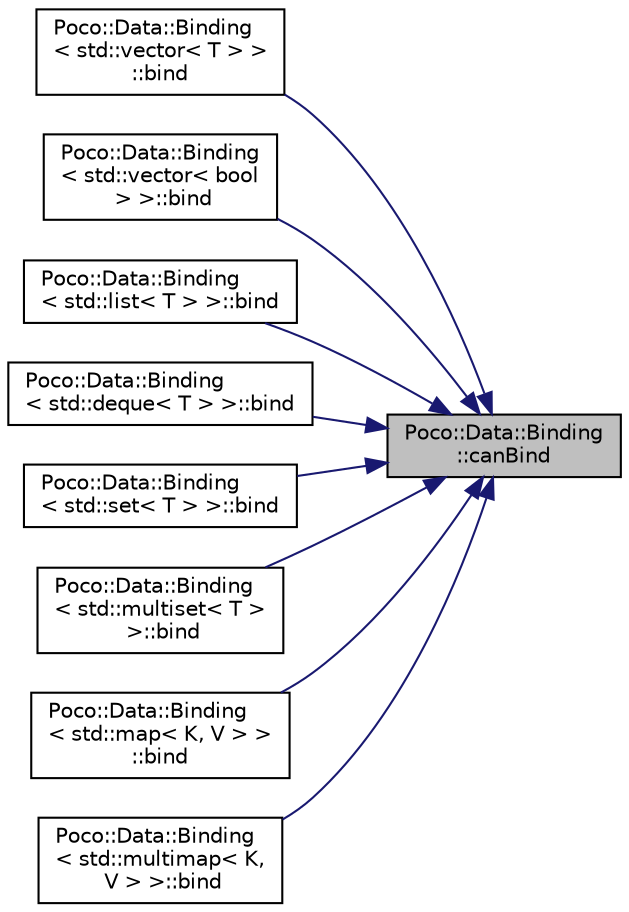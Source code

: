 digraph "Poco::Data::Binding::canBind"
{
 // LATEX_PDF_SIZE
  edge [fontname="Helvetica",fontsize="10",labelfontname="Helvetica",labelfontsize="10"];
  node [fontname="Helvetica",fontsize="10",shape=record];
  rankdir="RL";
  Node1 [label="Poco::Data::Binding\l::canBind",height=0.2,width=0.4,color="black", fillcolor="grey75", style="filled", fontcolor="black",tooltip=" "];
  Node1 -> Node2 [dir="back",color="midnightblue",fontsize="10",style="solid"];
  Node2 [label="Poco::Data::Binding\l\< std::vector\< T \> \>\l::bind",height=0.2,width=0.4,color="black", fillcolor="white", style="filled",URL="$classPoco_1_1Data_1_1Binding_3_01std_1_1vector_3_01T_01_4_01_4.html#afc735371aae77478c0c6ff23e899b8ba",tooltip="Returns true if we have enough data to bind."];
  Node1 -> Node3 [dir="back",color="midnightblue",fontsize="10",style="solid"];
  Node3 [label="Poco::Data::Binding\l\< std::vector\< bool\l \> \>::bind",height=0.2,width=0.4,color="black", fillcolor="white", style="filled",URL="$classPoco_1_1Data_1_1Binding_3_01std_1_1vector_3_01bool_01_4_01_4.html#af4a679d014ea40620e32b692d44588e6",tooltip="Returns true if we have enough data to bind."];
  Node1 -> Node4 [dir="back",color="midnightblue",fontsize="10",style="solid"];
  Node4 [label="Poco::Data::Binding\l\< std::list\< T \> \>::bind",height=0.2,width=0.4,color="black", fillcolor="white", style="filled",URL="$classPoco_1_1Data_1_1Binding_3_01std_1_1list_3_01T_01_4_01_4.html#af9eaf9924e4053842ee955f6d3409f20",tooltip="Returns true if we have enough data to bind."];
  Node1 -> Node5 [dir="back",color="midnightblue",fontsize="10",style="solid"];
  Node5 [label="Poco::Data::Binding\l\< std::deque\< T \> \>::bind",height=0.2,width=0.4,color="black", fillcolor="white", style="filled",URL="$classPoco_1_1Data_1_1Binding_3_01std_1_1deque_3_01T_01_4_01_4.html#a4894ca248c2ef71d98282a34aa1465ab",tooltip="Returns true if we have enough data to bind."];
  Node1 -> Node6 [dir="back",color="midnightblue",fontsize="10",style="solid"];
  Node6 [label="Poco::Data::Binding\l\< std::set\< T \> \>::bind",height=0.2,width=0.4,color="black", fillcolor="white", style="filled",URL="$classPoco_1_1Data_1_1Binding_3_01std_1_1set_3_01T_01_4_01_4.html#a6fce3bf87c252eea0682a9f5a80fd85f",tooltip="Returns true if we have enough data to bind."];
  Node1 -> Node7 [dir="back",color="midnightblue",fontsize="10",style="solid"];
  Node7 [label="Poco::Data::Binding\l\< std::multiset\< T \>\l \>::bind",height=0.2,width=0.4,color="black", fillcolor="white", style="filled",URL="$classPoco_1_1Data_1_1Binding_3_01std_1_1multiset_3_01T_01_4_01_4.html#ad2f61f7564b1a3939558610df7d237b5",tooltip="Returns true if we have enough data to bind."];
  Node1 -> Node8 [dir="back",color="midnightblue",fontsize="10",style="solid"];
  Node8 [label="Poco::Data::Binding\l\< std::map\< K, V \> \>\l::bind",height=0.2,width=0.4,color="black", fillcolor="white", style="filled",URL="$classPoco_1_1Data_1_1Binding_3_01std_1_1map_3_01K_00_01V_01_4_01_4.html#a0b622fcf9f09ae4d294eb2ab24d1037f",tooltip="Returns true if we have enough data to bind."];
  Node1 -> Node9 [dir="back",color="midnightblue",fontsize="10",style="solid"];
  Node9 [label="Poco::Data::Binding\l\< std::multimap\< K,\l V \> \>::bind",height=0.2,width=0.4,color="black", fillcolor="white", style="filled",URL="$classPoco_1_1Data_1_1Binding_3_01std_1_1multimap_3_01K_00_01V_01_4_01_4.html#a7fc5ebce53e1f28a29477edf6e57d15b",tooltip="Returns true if we have enough data to bind."];
}
